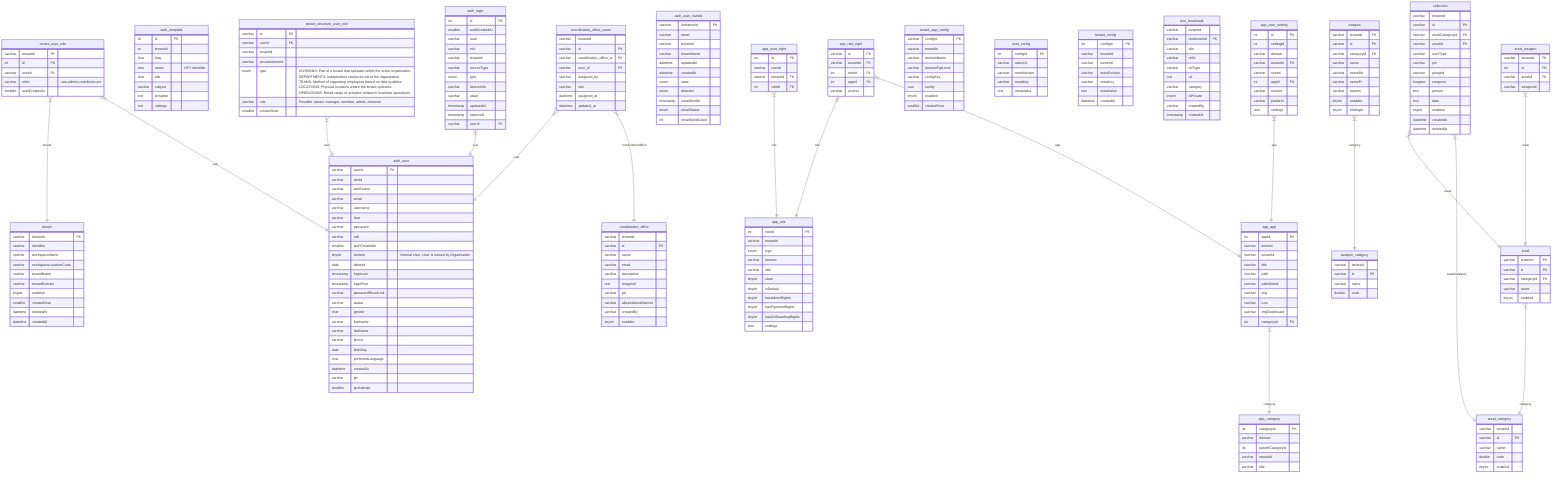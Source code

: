 erDiagram
  tenant {
    varchar tenantId PK
    varchar identifier
    varchar workspaceName
    varchar workspaceLocationCode
    varchar tenantName
    varchar tenantDomain
    tinyint enabled
    smallint createdYear
    datetime deletedAt
    datetime createdAt
  }
  auth_user {
    varchar userId PK
    varchar iamId
    varchar iamSource
    varchar email
    varchar username
    varchar host
    varchar password
    varchar salt
    smallint authCreatedAt
    tinyint isIntern "Internal User, User is owned by Organisation"
    date deleted
    timestamp loginLast
    timestamp loginFirst
    varchar passwordResetLink
    varchar avatar
    char gender
    varchar firstName
    varchar lastName
    varchar phone
    date birthDay
    char preferredLanguage
    datetime createdAt
    varchar pin
    smallint pinAttempt
  }
  auth_login {
    int id PK
    smallint authCreatedAt
    varchar uuId
    varchar info
    varchar tenantId
    varchar sourceType
    enum type
    varchar deviceInfo
    varchar value
    timestamp updatedAt
    timestamp expiresAt
    varchar userId FK
  }
  auth_template {
    int id PK
    int tenantId
    char lang
    char name "KEY identifier"
    char title
    varchar subject
    text template
    text settings
  }
  app_category {
    int categoryId PK
    varchar domain
    int parentCategoryId
    varchar tenantId
    varchar title
  }
  app_user_right {
    int id PK
    varchar userId
    varchar tenantId FK
    int roleId FK
  }
  app_role {
    int roleId PK
    varchar tenantId
    enum type
    varchar domain
    varchar title
    tinyint state
    tinyint isDefault
    tinyint hasAdminRights
    tinyint hasPaymentRights
    tinyint hasOnBoardingRights
    json settings
  }
  app_role_right {
    varchar id PK
    varchar tenantId FK
    int roleId FK
    int appId FK
    varchar access
  }
  app_app {
    int appId PK
    varchar domain
    varchar tenantId
    varchar title
    varchar path
    varchar pathMobile
    varchar img
    varchar icon
    varchar imgDashboard
    int categoryId FK
  }
  app_user_setting {
    int id PK
    int settingId
    varchar domain
    varchar tenantId FK
    varchar userId
    int appId FK
    varchar section
    varchar platform
    json settings
  }
  auth_user_invited {
    varchar invitationId PK
    varchar email
    varchar tenantId
    varchar tenantName
    datetime updatedAt
    datetime createdAt
    enum state
    enum direction
    timestamp emailSentAt
    enum emailStatus
    int emailSendCount
  }
  tenant_user_role {
    varchar tenantId FK
    int id PK
    varchar userId FK
    varchar roles "user,admin,contributor,ect"
    smallint userCreatedAt
  }
  tenant_structure_user_role {
    varchar id PK
    varchar userId FK
    varchar tenantId
    varchar structureItemId
    enum type "DIVISIONS: Part of a tenant that operates within the entire organization.
DEPARTMENTS: Independent structural unit of the organization.
TEAMS: Method of organizing employees based on their qualities.
LOCATIONS: Physical locations where the tenant operates.
OPERATIONS: Broad range of activities related to business operations."
    varchar role "Possible values: manager, member, admin, observer"
    smallint createdYear
  }
  tenant_app_config {
    varchar configId PK
    varchar tenantId
    varchar domainName
    varchar domainTopLevel
    varchar configKey
    json config
    tinyint enabled
    smallint createdYear
  }
  user_config {
    int configId PK
    varchar ownerId
    varchar metaSection
    varchar metaKey
    text metaValue
  }
  tenant_config {
    int configId PK
    varchar tenantId
    varchar ownerId
    varchar metaSection
    varchar metaKey
    text metaValue
    datetime createdAt
  }
  boo_bookmark {
    varchar tenantId
    varchar bookmarkId PK
    varchar title
    varchar refId
    varchar refType
    text url
    varchar category
    tinyint isPrivate
    varchar createdBy
    timestamp createdAt
  }
  coordination_office {
    varchar tenantId
    varchar id PK
    varchar name
    varchar email
    varchar description
    text imageUrl
    varchar pin
    varchar allowedArealNames
    varchar createdBy
    tinyint enabled
  }
  coordination_office_users {
    varchar tenantId
    varchar id PK
    varchar coordination_office_id FK
    varchar user_id FK
    varchar assigned_by
    varchar role
    datetime assigned_at
    datetime updated_at
  }
  weapon_category {
    varchar tenantId
    varchar id PK
    varchar name
    double code
  }
  weapon {
    varchar tenantId FK
    varchar id PK
    varchar categoryId FK
    varchar name
    varchar nameDe
    varchar nameFr
    varchar nameIt
    tinyint enabled
    tinyint inWeight
  }
  areal_weapon {
    varchar tenantId FK
    int id PK
    varchar arealId FK
    varchar weaponId
  }
  areal {
    varchar tenantId FK
    varchar id PK
    varchar categoryId FK
    varchar name
    tinyint enabled
  }
  areal_category {
    varchar tenantId
    varchar id PK
    varchar name
    double code
    tinyint enabled
  }
  collection {
    varchar tenantId
    varchar id PK
    varchar arealCategoryId FK
    varchar arealId FK
    varchar userType
    varchar pin
    varchar groupId
    longtext weapons
    text person
    text date
    tinyint enabled
    datetime createdAt
    datetime deletedAt
  }
  auth_login }|--|| auth_user: user
  app_user_right }|--|| app_role: role
  app_role_right }|--|| app_app: app
  app_role_right }|--|| app_role: role
  app_app }|--|| app_category: category
  app_user_setting }|--|| app_app: app
  tenant_user_role }|--|| auth_user: user
  tenant_user_role }|--|| tenant: tenant
  tenant_structure_user_role }|--|| auth_user: user
  coordination_office_users }|--|| coordination_office: coordinationOffice
  coordination_office_users }|--|| auth_user: user
  weapon }|--|| weapon_category: category
  areal_weapon }|--|| areal: areal
  areal }|--|| areal_category: category
  collection }|--|| areal_category: arealCategory
  collection }|--|| areal: areal